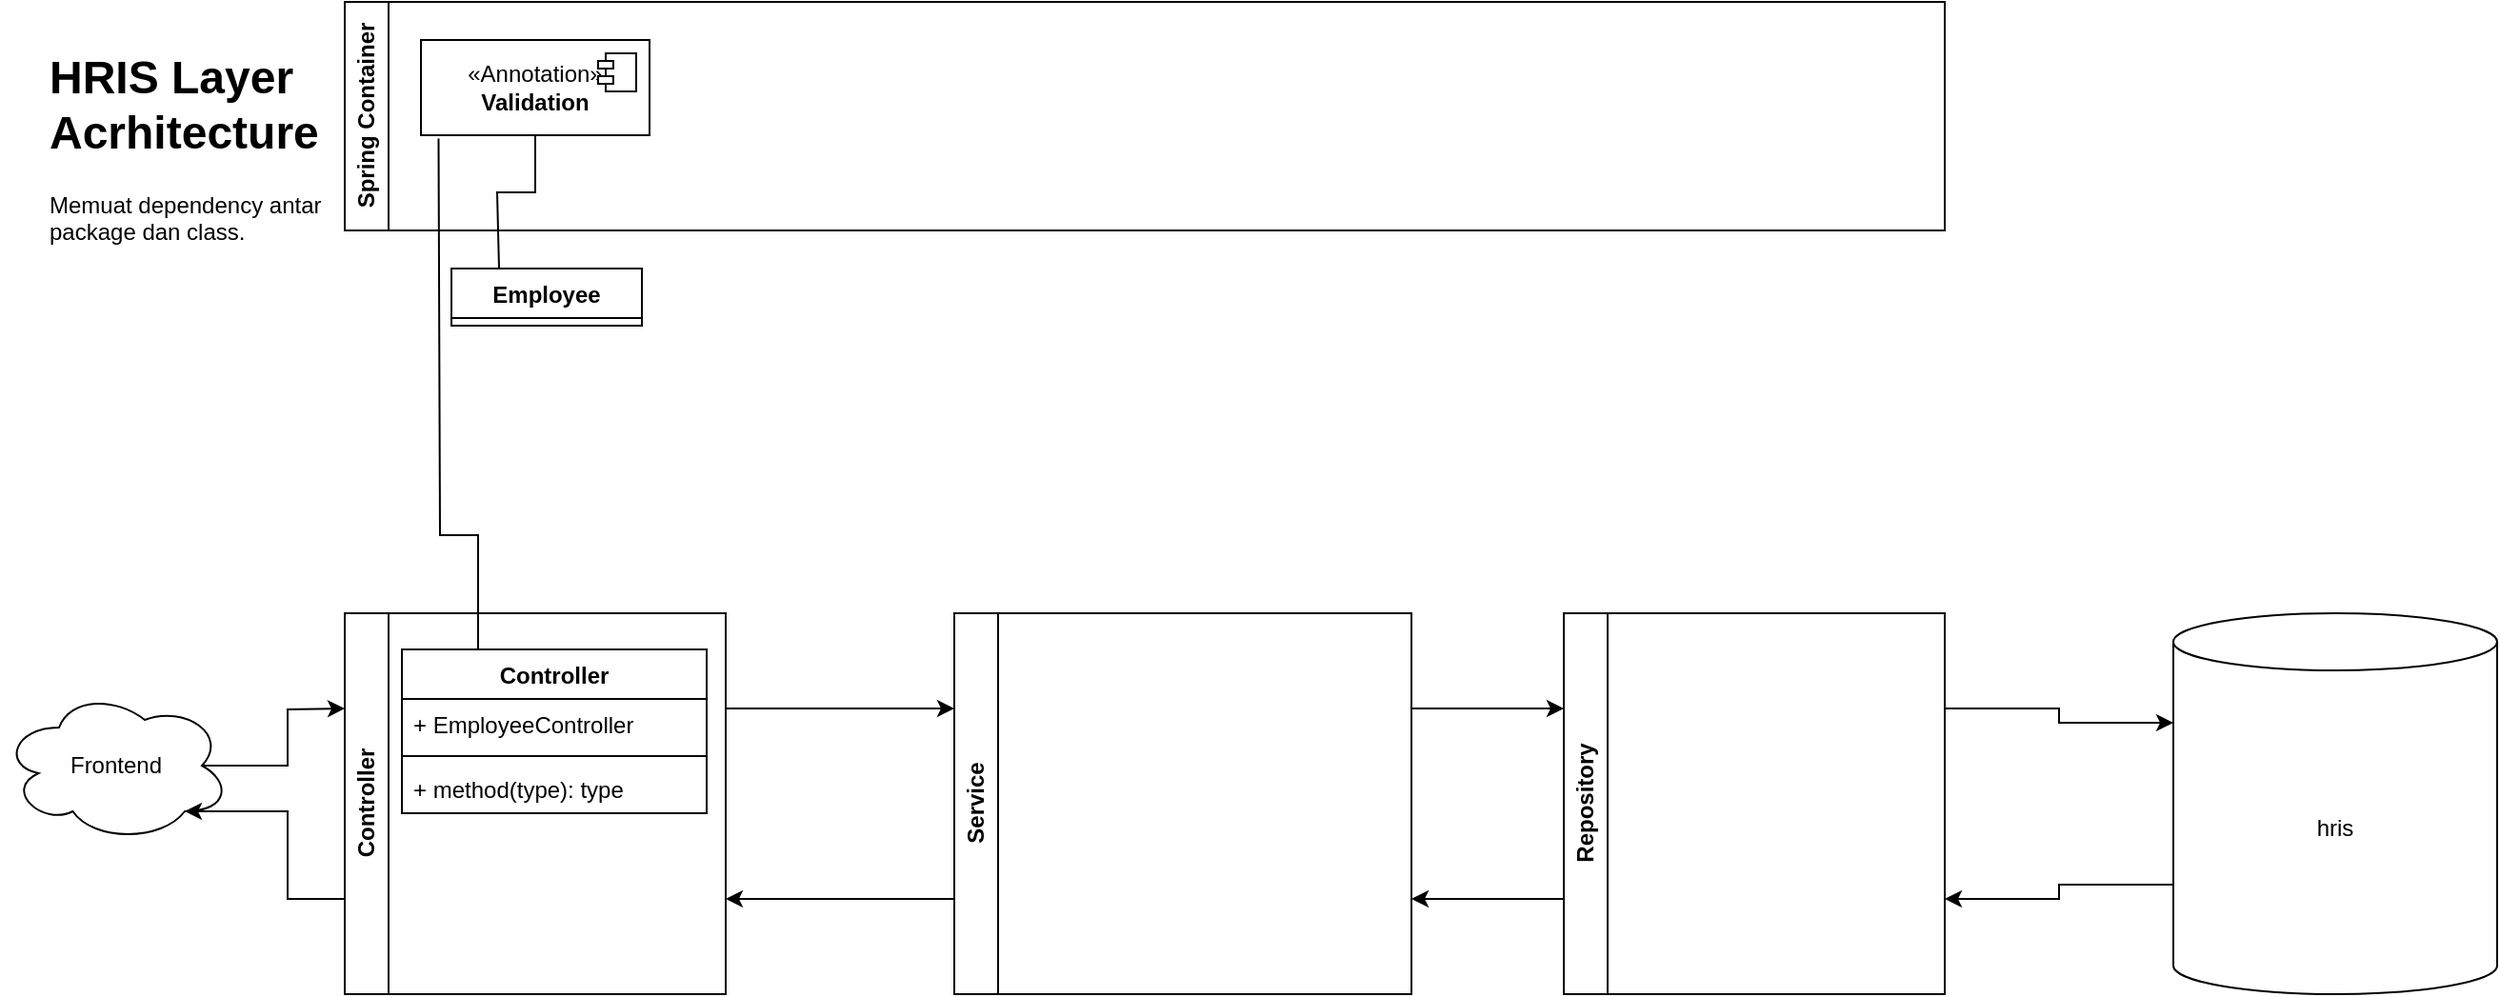 <mxfile version="22.1.5" type="github" pages="5">
  <diagram name="Layer Architecture" id="UCrYf236vS9NTEXYpIBE">
    <mxGraphModel dx="2095" dy="1284" grid="1" gridSize="10" guides="1" tooltips="1" connect="1" arrows="1" fold="1" page="1" pageScale="1" pageWidth="1169" pageHeight="827" math="0" shadow="0">
      <root>
        <mxCell id="0" />
        <mxCell id="1" parent="0" />
        <mxCell id="ccGiKAOtUAh71gRQas-K-1" style="edgeStyle=orthogonalEdgeStyle;rounded=0;orthogonalLoop=1;jettySize=auto;html=1;exitX=1;exitY=0.25;exitDx=0;exitDy=0;entryX=0;entryY=0.25;entryDx=0;entryDy=0;" parent="1" source="3Y9ApGFQtoccB5MLMESt-1" target="3Y9ApGFQtoccB5MLMESt-2" edge="1">
          <mxGeometry relative="1" as="geometry" />
        </mxCell>
        <mxCell id="3Y9ApGFQtoccB5MLMESt-1" value="Controller" style="swimlane;horizontal=0;whiteSpace=wrap;html=1;" parent="1" vertex="1">
          <mxGeometry x="40" y="241" width="200" height="200" as="geometry" />
        </mxCell>
        <mxCell id="HUeQ17GyRzUXmErAIR5Y-10" value="Controller" style="swimlane;fontStyle=1;align=center;verticalAlign=top;childLayout=stackLayout;horizontal=1;startSize=26;horizontalStack=0;resizeParent=1;resizeParentMax=0;resizeLast=0;collapsible=1;marginBottom=0;whiteSpace=wrap;html=1;" vertex="1" parent="3Y9ApGFQtoccB5MLMESt-1">
          <mxGeometry x="30" y="19" width="160" height="86" as="geometry" />
        </mxCell>
        <mxCell id="HUeQ17GyRzUXmErAIR5Y-11" value="+ EmployeeController" style="text;strokeColor=none;fillColor=none;align=left;verticalAlign=top;spacingLeft=4;spacingRight=4;overflow=hidden;rotatable=0;points=[[0,0.5],[1,0.5]];portConstraint=eastwest;whiteSpace=wrap;html=1;" vertex="1" parent="HUeQ17GyRzUXmErAIR5Y-10">
          <mxGeometry y="26" width="160" height="26" as="geometry" />
        </mxCell>
        <mxCell id="HUeQ17GyRzUXmErAIR5Y-12" value="" style="line;strokeWidth=1;fillColor=none;align=left;verticalAlign=middle;spacingTop=-1;spacingLeft=3;spacingRight=3;rotatable=0;labelPosition=right;points=[];portConstraint=eastwest;strokeColor=inherit;" vertex="1" parent="HUeQ17GyRzUXmErAIR5Y-10">
          <mxGeometry y="52" width="160" height="8" as="geometry" />
        </mxCell>
        <mxCell id="HUeQ17GyRzUXmErAIR5Y-13" value="+ method(type): type" style="text;strokeColor=none;fillColor=none;align=left;verticalAlign=top;spacingLeft=4;spacingRight=4;overflow=hidden;rotatable=0;points=[[0,0.5],[1,0.5]];portConstraint=eastwest;whiteSpace=wrap;html=1;" vertex="1" parent="HUeQ17GyRzUXmErAIR5Y-10">
          <mxGeometry y="60" width="160" height="26" as="geometry" />
        </mxCell>
        <mxCell id="ccGiKAOtUAh71gRQas-K-2" style="edgeStyle=orthogonalEdgeStyle;rounded=0;orthogonalLoop=1;jettySize=auto;html=1;exitX=0;exitY=0.75;exitDx=0;exitDy=0;entryX=1;entryY=0.75;entryDx=0;entryDy=0;" parent="1" source="3Y9ApGFQtoccB5MLMESt-2" target="3Y9ApGFQtoccB5MLMESt-1" edge="1">
          <mxGeometry relative="1" as="geometry" />
        </mxCell>
        <mxCell id="ccGiKAOtUAh71gRQas-K-3" style="edgeStyle=orthogonalEdgeStyle;rounded=0;orthogonalLoop=1;jettySize=auto;html=1;exitX=1;exitY=0.25;exitDx=0;exitDy=0;entryX=0;entryY=0.25;entryDx=0;entryDy=0;" parent="1" source="3Y9ApGFQtoccB5MLMESt-2" target="3Y9ApGFQtoccB5MLMESt-3" edge="1">
          <mxGeometry relative="1" as="geometry" />
        </mxCell>
        <mxCell id="3Y9ApGFQtoccB5MLMESt-2" value="Service" style="swimlane;horizontal=0;whiteSpace=wrap;html=1;" parent="1" vertex="1">
          <mxGeometry x="360" y="241" width="240" height="200" as="geometry" />
        </mxCell>
        <mxCell id="ccGiKAOtUAh71gRQas-K-4" style="edgeStyle=orthogonalEdgeStyle;rounded=0;orthogonalLoop=1;jettySize=auto;html=1;exitX=0;exitY=0.75;exitDx=0;exitDy=0;entryX=1;entryY=0.75;entryDx=0;entryDy=0;" parent="1" source="3Y9ApGFQtoccB5MLMESt-3" target="3Y9ApGFQtoccB5MLMESt-2" edge="1">
          <mxGeometry relative="1" as="geometry" />
        </mxCell>
        <mxCell id="3Y9ApGFQtoccB5MLMESt-3" value="Repository" style="swimlane;horizontal=0;whiteSpace=wrap;html=1;" parent="1" vertex="1">
          <mxGeometry x="680" y="241" width="200" height="200" as="geometry" />
        </mxCell>
        <mxCell id="3Y9ApGFQtoccB5MLMESt-4" value="&lt;h1&gt;HRIS Layer Acrhitecture&lt;/h1&gt;&lt;p&gt;Memuat dependency antar package dan class.&lt;/p&gt;" style="text;html=1;strokeColor=none;fillColor=none;spacing=5;spacingTop=-20;whiteSpace=wrap;overflow=hidden;rounded=0;" parent="1" vertex="1">
          <mxGeometry x="-120" y="-60" width="190" height="120" as="geometry" />
        </mxCell>
        <mxCell id="ccGiKAOtUAh71gRQas-K-6" style="edgeStyle=orthogonalEdgeStyle;rounded=0;orthogonalLoop=1;jettySize=auto;html=1;exitX=0;exitY=0;exitDx=0;exitDy=142.5;exitPerimeter=0;entryX=1;entryY=0.75;entryDx=0;entryDy=0;" parent="1" source="3Y9ApGFQtoccB5MLMESt-5" target="3Y9ApGFQtoccB5MLMESt-3" edge="1">
          <mxGeometry relative="1" as="geometry" />
        </mxCell>
        <mxCell id="3Y9ApGFQtoccB5MLMESt-5" value="hris" style="shape=cylinder3;whiteSpace=wrap;html=1;boundedLbl=1;backgroundOutline=1;size=15;" parent="1" vertex="1">
          <mxGeometry x="1000" y="241" width="170" height="200" as="geometry" />
        </mxCell>
        <mxCell id="ccGiKAOtUAh71gRQas-K-9" style="edgeStyle=orthogonalEdgeStyle;rounded=0;orthogonalLoop=1;jettySize=auto;html=1;exitX=0.875;exitY=0.5;exitDx=0;exitDy=0;exitPerimeter=0;" parent="1" source="3Y9ApGFQtoccB5MLMESt-6" edge="1">
          <mxGeometry relative="1" as="geometry">
            <mxPoint x="40" y="291" as="targetPoint" />
          </mxGeometry>
        </mxCell>
        <mxCell id="3Y9ApGFQtoccB5MLMESt-6" value="Frontend" style="ellipse;shape=cloud;whiteSpace=wrap;html=1;" parent="1" vertex="1">
          <mxGeometry x="-140" y="281" width="120" height="80" as="geometry" />
        </mxCell>
        <mxCell id="ccGiKAOtUAh71gRQas-K-5" style="edgeStyle=orthogonalEdgeStyle;rounded=0;orthogonalLoop=1;jettySize=auto;html=1;exitX=1;exitY=0.25;exitDx=0;exitDy=0;entryX=0;entryY=0;entryDx=0;entryDy=57.5;entryPerimeter=0;" parent="1" source="3Y9ApGFQtoccB5MLMESt-3" target="3Y9ApGFQtoccB5MLMESt-5" edge="1">
          <mxGeometry relative="1" as="geometry" />
        </mxCell>
        <mxCell id="ccGiKAOtUAh71gRQas-K-8" style="edgeStyle=orthogonalEdgeStyle;rounded=0;orthogonalLoop=1;jettySize=auto;html=1;exitX=0;exitY=0.75;exitDx=0;exitDy=0;entryX=0.8;entryY=0.8;entryDx=0;entryDy=0;entryPerimeter=0;" parent="1" source="3Y9ApGFQtoccB5MLMESt-1" target="3Y9ApGFQtoccB5MLMESt-6" edge="1">
          <mxGeometry relative="1" as="geometry" />
        </mxCell>
        <mxCell id="HUeQ17GyRzUXmErAIR5Y-3" value="" style="endArrow=none;html=1;rounded=0;entryX=0.077;entryY=1.036;entryDx=0;entryDy=0;exitX=0.25;exitY=0;exitDx=0;exitDy=0;entryPerimeter=0;" edge="1" parent="1" source="HUeQ17GyRzUXmErAIR5Y-10" target="ccGiKAOtUAh71gRQas-K-10">
          <mxGeometry width="50" height="50" relative="1" as="geometry">
            <mxPoint x="430" y="170" as="sourcePoint" />
            <mxPoint x="480" y="120" as="targetPoint" />
            <Array as="points">
              <mxPoint x="110" y="200" />
              <mxPoint x="90" y="200" />
            </Array>
          </mxGeometry>
        </mxCell>
        <mxCell id="HUeQ17GyRzUXmErAIR5Y-4" value="Spring Container" style="swimlane;horizontal=0;whiteSpace=wrap;html=1;" vertex="1" parent="1">
          <mxGeometry x="40" y="-80" width="840" height="120" as="geometry" />
        </mxCell>
        <mxCell id="ccGiKAOtUAh71gRQas-K-10" value="«Annotation»&lt;br&gt;&lt;b&gt;Validation&lt;/b&gt;" style="html=1;dropTarget=0;whiteSpace=wrap;" parent="HUeQ17GyRzUXmErAIR5Y-4" vertex="1">
          <mxGeometry x="40" y="20" width="120" height="50" as="geometry" />
        </mxCell>
        <mxCell id="ccGiKAOtUAh71gRQas-K-11" value="" style="shape=module;jettyWidth=8;jettyHeight=4;" parent="ccGiKAOtUAh71gRQas-K-10" vertex="1">
          <mxGeometry x="1" width="20" height="20" relative="1" as="geometry">
            <mxPoint x="-27" y="7" as="offset" />
          </mxGeometry>
        </mxCell>
        <mxCell id="HUeQ17GyRzUXmErAIR5Y-5" value="Employee" style="swimlane;fontStyle=1;align=center;verticalAlign=top;childLayout=stackLayout;horizontal=1;startSize=26;horizontalStack=0;resizeParent=1;resizeParentMax=0;resizeLast=0;collapsible=1;marginBottom=0;whiteSpace=wrap;html=1;" vertex="1" collapsed="1" parent="1">
          <mxGeometry x="96" y="60" width="100" height="30" as="geometry">
            <mxRectangle x="180" y="70" width="160" height="86" as="alternateBounds" />
          </mxGeometry>
        </mxCell>
        <mxCell id="HUeQ17GyRzUXmErAIR5Y-6" value="+ field: type" style="text;strokeColor=none;fillColor=none;align=left;verticalAlign=top;spacingLeft=4;spacingRight=4;overflow=hidden;rotatable=0;points=[[0,0.5],[1,0.5]];portConstraint=eastwest;whiteSpace=wrap;html=1;" vertex="1" parent="HUeQ17GyRzUXmErAIR5Y-5">
          <mxGeometry y="26" width="160" height="26" as="geometry" />
        </mxCell>
        <mxCell id="HUeQ17GyRzUXmErAIR5Y-7" value="" style="line;strokeWidth=1;fillColor=none;align=left;verticalAlign=middle;spacingTop=-1;spacingLeft=3;spacingRight=3;rotatable=0;labelPosition=right;points=[];portConstraint=eastwest;strokeColor=inherit;" vertex="1" parent="HUeQ17GyRzUXmErAIR5Y-5">
          <mxGeometry y="52" width="160" height="8" as="geometry" />
        </mxCell>
        <mxCell id="HUeQ17GyRzUXmErAIR5Y-8" value="+ method(type): type" style="text;strokeColor=none;fillColor=none;align=left;verticalAlign=top;spacingLeft=4;spacingRight=4;overflow=hidden;rotatable=0;points=[[0,0.5],[1,0.5]];portConstraint=eastwest;whiteSpace=wrap;html=1;" vertex="1" parent="HUeQ17GyRzUXmErAIR5Y-5">
          <mxGeometry y="60" width="160" height="26" as="geometry" />
        </mxCell>
        <mxCell id="HUeQ17GyRzUXmErAIR5Y-9" value="" style="endArrow=none;html=1;rounded=0;entryX=0.25;entryY=0;entryDx=0;entryDy=0;exitX=0.5;exitY=1;exitDx=0;exitDy=0;" edge="1" parent="1" source="ccGiKAOtUAh71gRQas-K-10" target="HUeQ17GyRzUXmErAIR5Y-5">
          <mxGeometry width="50" height="50" relative="1" as="geometry">
            <mxPoint x="430" y="180" as="sourcePoint" />
            <mxPoint x="480" y="130" as="targetPoint" />
            <Array as="points">
              <mxPoint x="140" y="20" />
              <mxPoint x="120" y="20" />
            </Array>
          </mxGeometry>
        </mxCell>
      </root>
    </mxGraphModel>
  </diagram>
  <diagram id="y4phbJsGuVcRboIemOIT" name="Tables">
    <mxGraphModel dx="880" dy="434" grid="1" gridSize="10" guides="1" tooltips="1" connect="1" arrows="1" fold="1" page="1" pageScale="1" pageWidth="1169" pageHeight="827" math="0" shadow="0">
      <root>
        <mxCell id="0" />
        <mxCell id="1" parent="0" />
        <mxCell id="g5q6TM74w6CPrwSbScij-6" value="tbl_employee" style="swimlane;childLayout=stackLayout;horizontal=1;startSize=50;horizontalStack=0;rounded=1;fontSize=14;fontStyle=0;strokeWidth=2;resizeParent=0;resizeLast=1;shadow=0;dashed=0;align=center;arcSize=4;whiteSpace=wrap;html=1;" vertex="1" parent="1">
          <mxGeometry x="100" y="100" width="160" height="180" as="geometry" />
        </mxCell>
        <mxCell id="g5q6TM74w6CPrwSbScij-7" value="+ Id&lt;br&gt;+ first_name&lt;br&gt;+ last_name&lt;br&gt;+ password&lt;br&gt;+ email&lt;br&gt;+ hp&lt;br&gt;+ social_security_number&lt;br&gt;+ address" style="align=left;strokeColor=none;fillColor=none;spacingLeft=4;fontSize=12;verticalAlign=top;resizable=0;rotatable=0;part=1;html=1;" vertex="1" parent="g5q6TM74w6CPrwSbScij-6">
          <mxGeometry y="50" width="160" height="130" as="geometry" />
        </mxCell>
        <mxCell id="g5q6TM74w6CPrwSbScij-8" value="tbl_department" style="swimlane;childLayout=stackLayout;horizontal=1;startSize=50;horizontalStack=0;rounded=1;fontSize=14;fontStyle=0;strokeWidth=2;resizeParent=0;resizeLast=1;shadow=0;dashed=0;align=center;arcSize=4;whiteSpace=wrap;html=1;" vertex="1" parent="1">
          <mxGeometry x="300" y="100" width="160" height="120" as="geometry" />
        </mxCell>
        <mxCell id="g5q6TM74w6CPrwSbScij-9" value="+ Id&lt;br&gt;+ departmentName" style="align=left;strokeColor=none;fillColor=none;spacingLeft=4;fontSize=12;verticalAlign=top;resizable=0;rotatable=0;part=1;html=1;" vertex="1" parent="g5q6TM74w6CPrwSbScij-8">
          <mxGeometry y="50" width="160" height="70" as="geometry" />
        </mxCell>
        <mxCell id="g5q6TM74w6CPrwSbScij-10" value="Entity" style="swimlane;childLayout=stackLayout;horizontal=1;startSize=50;horizontalStack=0;rounded=1;fontSize=14;fontStyle=0;strokeWidth=2;resizeParent=0;resizeLast=1;shadow=0;dashed=0;align=center;arcSize=4;whiteSpace=wrap;html=1;" vertex="1" parent="1">
          <mxGeometry x="505" y="100" width="160" height="120" as="geometry" />
        </mxCell>
        <mxCell id="g5q6TM74w6CPrwSbScij-11" value="+Attribute1&#xa;+Attribute2&#xa;+Attribute3" style="align=left;strokeColor=none;fillColor=none;spacingLeft=4;fontSize=12;verticalAlign=top;resizable=0;rotatable=0;part=1;html=1;" vertex="1" parent="g5q6TM74w6CPrwSbScij-10">
          <mxGeometry y="50" width="160" height="70" as="geometry" />
        </mxCell>
      </root>
    </mxGraphModel>
  </diagram>
  <diagram id="dTKKUcqOl04Ca_YgOmrZ" name="Controller">
    <mxGraphModel dx="880" dy="434" grid="1" gridSize="10" guides="1" tooltips="1" connect="1" arrows="1" fold="1" page="1" pageScale="1" pageWidth="1169" pageHeight="827" math="0" shadow="0">
      <root>
        <mxCell id="0" />
        <mxCell id="1" parent="0" />
      </root>
    </mxGraphModel>
  </diagram>
  <diagram id="5tzuUEj6nns0xoE4IxBb" name="Service">
    <mxGraphModel dx="880" dy="434" grid="1" gridSize="10" guides="1" tooltips="1" connect="1" arrows="1" fold="1" page="1" pageScale="1" pageWidth="1169" pageHeight="827" math="0" shadow="0">
      <root>
        <mxCell id="0" />
        <mxCell id="1" parent="0" />
      </root>
    </mxGraphModel>
  </diagram>
  <diagram id="2dMu5dsSUEz-gPGdP5zz" name="Repository">
    <mxGraphModel dx="880" dy="434" grid="1" gridSize="10" guides="1" tooltips="1" connect="1" arrows="1" fold="1" page="1" pageScale="1" pageWidth="1169" pageHeight="827" math="0" shadow="0">
      <root>
        <mxCell id="0" />
        <mxCell id="1" parent="0" />
      </root>
    </mxGraphModel>
  </diagram>
</mxfile>
